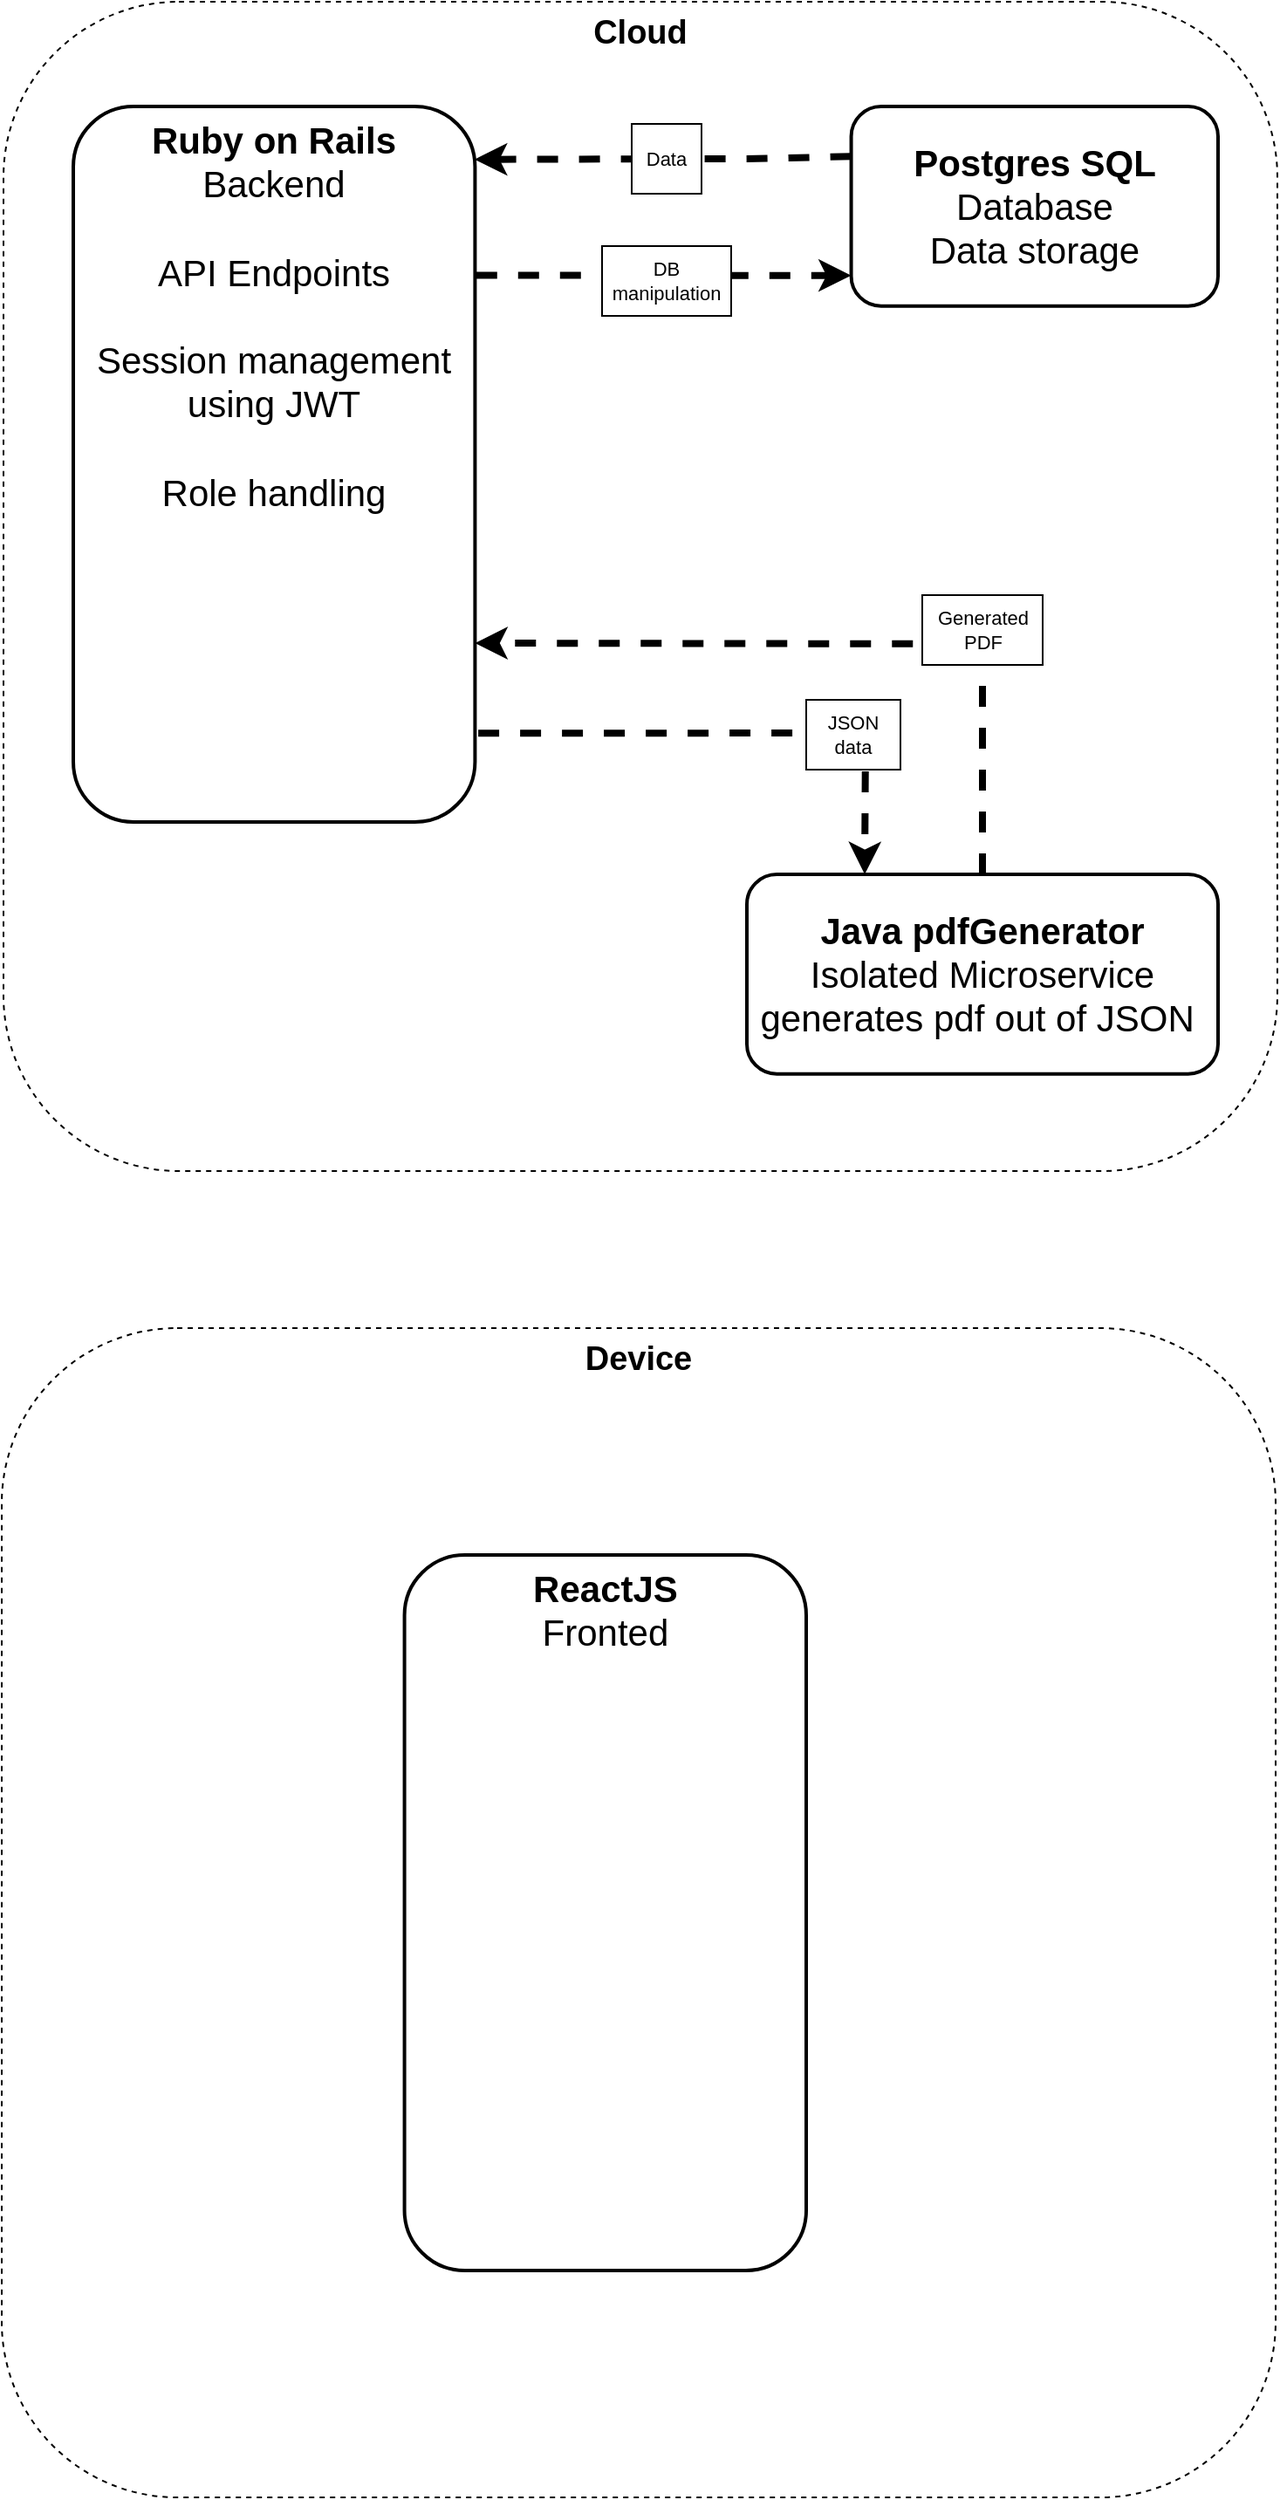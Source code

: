 <mxfile version="12.9.7" type="github">
  <diagram id="VWcXcDjhsZNNLfSj0849" name="Page-1">
    <mxGraphModel dx="1780" dy="1259" grid="1" gridSize="10" guides="1" tooltips="1" connect="1" arrows="1" fold="1" page="1" pageScale="1" pageWidth="827" pageHeight="1169" math="0" shadow="0">
      <root>
        <mxCell id="0" />
        <mxCell id="1" parent="0" />
        <mxCell id="UJD4E74rFWZH42VuNUKB-1" value="&lt;b&gt;&lt;font style=&quot;font-size: 19px&quot;&gt;Cloud&lt;/font&gt;&lt;/b&gt;" style="rounded=1;whiteSpace=wrap;html=1;dashed=1;verticalAlign=top;" vertex="1" parent="1">
          <mxGeometry x="50" y="70" width="730" height="670" as="geometry" />
        </mxCell>
        <mxCell id="UJD4E74rFWZH42VuNUKB-2" value="&lt;b&gt;Java&amp;nbsp;&lt;/b&gt;&lt;b&gt;pdfGenerator&lt;/b&gt;&lt;br&gt;Isolated Microservice&lt;br&gt;generates pdf out of JSON&amp;nbsp;" style="rounded=1;whiteSpace=wrap;html=1;strokeWidth=2;fontSize=21;" vertex="1" parent="1">
          <mxGeometry x="476" y="570" width="270" height="114.34" as="geometry" />
        </mxCell>
        <mxCell id="UJD4E74rFWZH42VuNUKB-3" value="&lt;b&gt;Postgres SQL&lt;/b&gt;&lt;br&gt;Database&lt;br&gt;Data storage" style="rounded=1;whiteSpace=wrap;html=1;strokeWidth=2;fontSize=21;" vertex="1" parent="1">
          <mxGeometry x="535.787" y="129.998" width="210.209" height="114.34" as="geometry" />
        </mxCell>
        <mxCell id="UJD4E74rFWZH42VuNUKB-4" value="&lt;b&gt;Ruby on Rails&lt;/b&gt;&lt;br&gt;Backend&lt;br&gt;&lt;br&gt;API Endpoints&lt;br&gt;&lt;br&gt;Session management using JWT&lt;br&gt;&lt;br&gt;Role handling" style="rounded=1;whiteSpace=wrap;html=1;strokeWidth=2;fontSize=21;verticalAlign=top;" vertex="1" parent="1">
          <mxGeometry x="90" y="130" width="230.21" height="410" as="geometry" />
        </mxCell>
        <mxCell id="UJD4E74rFWZH42VuNUKB-5" value="" style="endArrow=classic;html=1;entryX=0.25;entryY=0;entryDx=0;entryDy=0;dashed=1;jumpSize=11;fontSize=11;strokeWidth=4;exitX=1.008;exitY=0.876;exitDx=0;exitDy=0;exitPerimeter=0;" edge="1" parent="1" source="UJD4E74rFWZH42VuNUKB-4" target="UJD4E74rFWZH42VuNUKB-2">
          <mxGeometry width="50" height="50" relative="1" as="geometry">
            <mxPoint x="440" y="335" as="sourcePoint" />
            <mxPoint x="560" y="300" as="targetPoint" />
            <Array as="points">
              <mxPoint x="544" y="489" />
            </Array>
          </mxGeometry>
        </mxCell>
        <mxCell id="UJD4E74rFWZH42VuNUKB-6" value="" style="endArrow=classic;html=1;entryX=1;entryY=0.75;entryDx=0;entryDy=0;dashed=1;jumpSize=11;fontSize=11;strokeWidth=4;" edge="1" parent="1" source="UJD4E74rFWZH42VuNUKB-2" target="UJD4E74rFWZH42VuNUKB-4">
          <mxGeometry width="50" height="50" relative="1" as="geometry">
            <mxPoint x="450" y="345" as="sourcePoint" />
            <mxPoint x="553.5" y="435.66" as="targetPoint" />
            <Array as="points">
              <mxPoint x="611" y="438" />
            </Array>
          </mxGeometry>
        </mxCell>
        <mxCell id="UJD4E74rFWZH42VuNUKB-7" value="Generated PDF" style="rounded=0;whiteSpace=wrap;html=1;fontSize=11;" vertex="1" parent="1">
          <mxGeometry x="576.5" y="410" width="69" height="40" as="geometry" />
        </mxCell>
        <mxCell id="UJD4E74rFWZH42VuNUKB-9" value="JSON data" style="rounded=0;whiteSpace=wrap;html=1;fontSize=11;" vertex="1" parent="1">
          <mxGeometry x="510" y="470" width="54" height="40" as="geometry" />
        </mxCell>
        <mxCell id="UJD4E74rFWZH42VuNUKB-10" value="" style="endArrow=classic;html=1;dashed=1;jumpSize=11;fontSize=11;strokeWidth=4;exitX=0;exitY=0.25;exitDx=0;exitDy=0;entryX=0.999;entryY=0.074;entryDx=0;entryDy=0;entryPerimeter=0;" edge="1" parent="1" source="UJD4E74rFWZH42VuNUKB-3" target="UJD4E74rFWZH42VuNUKB-4">
          <mxGeometry width="50" height="50" relative="1" as="geometry">
            <mxPoint x="611" y="302.5" as="sourcePoint" />
            <mxPoint x="440" y="160" as="targetPoint" />
            <Array as="points">
              <mxPoint x="480" y="160" />
            </Array>
          </mxGeometry>
        </mxCell>
        <mxCell id="UJD4E74rFWZH42VuNUKB-11" value="" style="endArrow=classic;html=1;dashed=1;jumpSize=11;fontSize=11;strokeWidth=4;exitX=1.003;exitY=0.236;exitDx=0;exitDy=0;entryX=0;entryY=0.847;entryDx=0;entryDy=0;entryPerimeter=0;exitPerimeter=0;" edge="1" parent="1" source="UJD4E74rFWZH42VuNUKB-4" target="UJD4E74rFWZH42VuNUKB-3">
          <mxGeometry width="50" height="50" relative="1" as="geometry">
            <mxPoint x="545.787" y="168.583" as="sourcePoint" />
            <mxPoint x="450" y="170" as="targetPoint" />
            <Array as="points" />
          </mxGeometry>
        </mxCell>
        <mxCell id="UJD4E74rFWZH42VuNUKB-12" value="DB&lt;br&gt;manipulation" style="rounded=0;whiteSpace=wrap;html=1;fontSize=11;" vertex="1" parent="1">
          <mxGeometry x="393" y="210" width="74" height="40" as="geometry" />
        </mxCell>
        <mxCell id="UJD4E74rFWZH42VuNUKB-13" value="Data" style="rounded=0;whiteSpace=wrap;html=1;fontSize=11;" vertex="1" parent="1">
          <mxGeometry x="410" y="140" width="40" height="40" as="geometry" />
        </mxCell>
        <mxCell id="UJD4E74rFWZH42VuNUKB-14" value="&lt;span style=&quot;font-size: 19px&quot;&gt;&lt;b&gt;Device&lt;/b&gt;&lt;/span&gt;" style="rounded=1;whiteSpace=wrap;html=1;dashed=1;verticalAlign=top;" vertex="1" parent="1">
          <mxGeometry x="49" y="830" width="730" height="670" as="geometry" />
        </mxCell>
        <mxCell id="UJD4E74rFWZH42VuNUKB-15" value="&lt;b&gt;ReactJS&lt;/b&gt;&lt;br&gt;Fronted" style="rounded=1;whiteSpace=wrap;html=1;strokeWidth=2;fontSize=21;verticalAlign=top;" vertex="1" parent="1">
          <mxGeometry x="279.79" y="960" width="230.21" height="410" as="geometry" />
        </mxCell>
      </root>
    </mxGraphModel>
  </diagram>
</mxfile>
